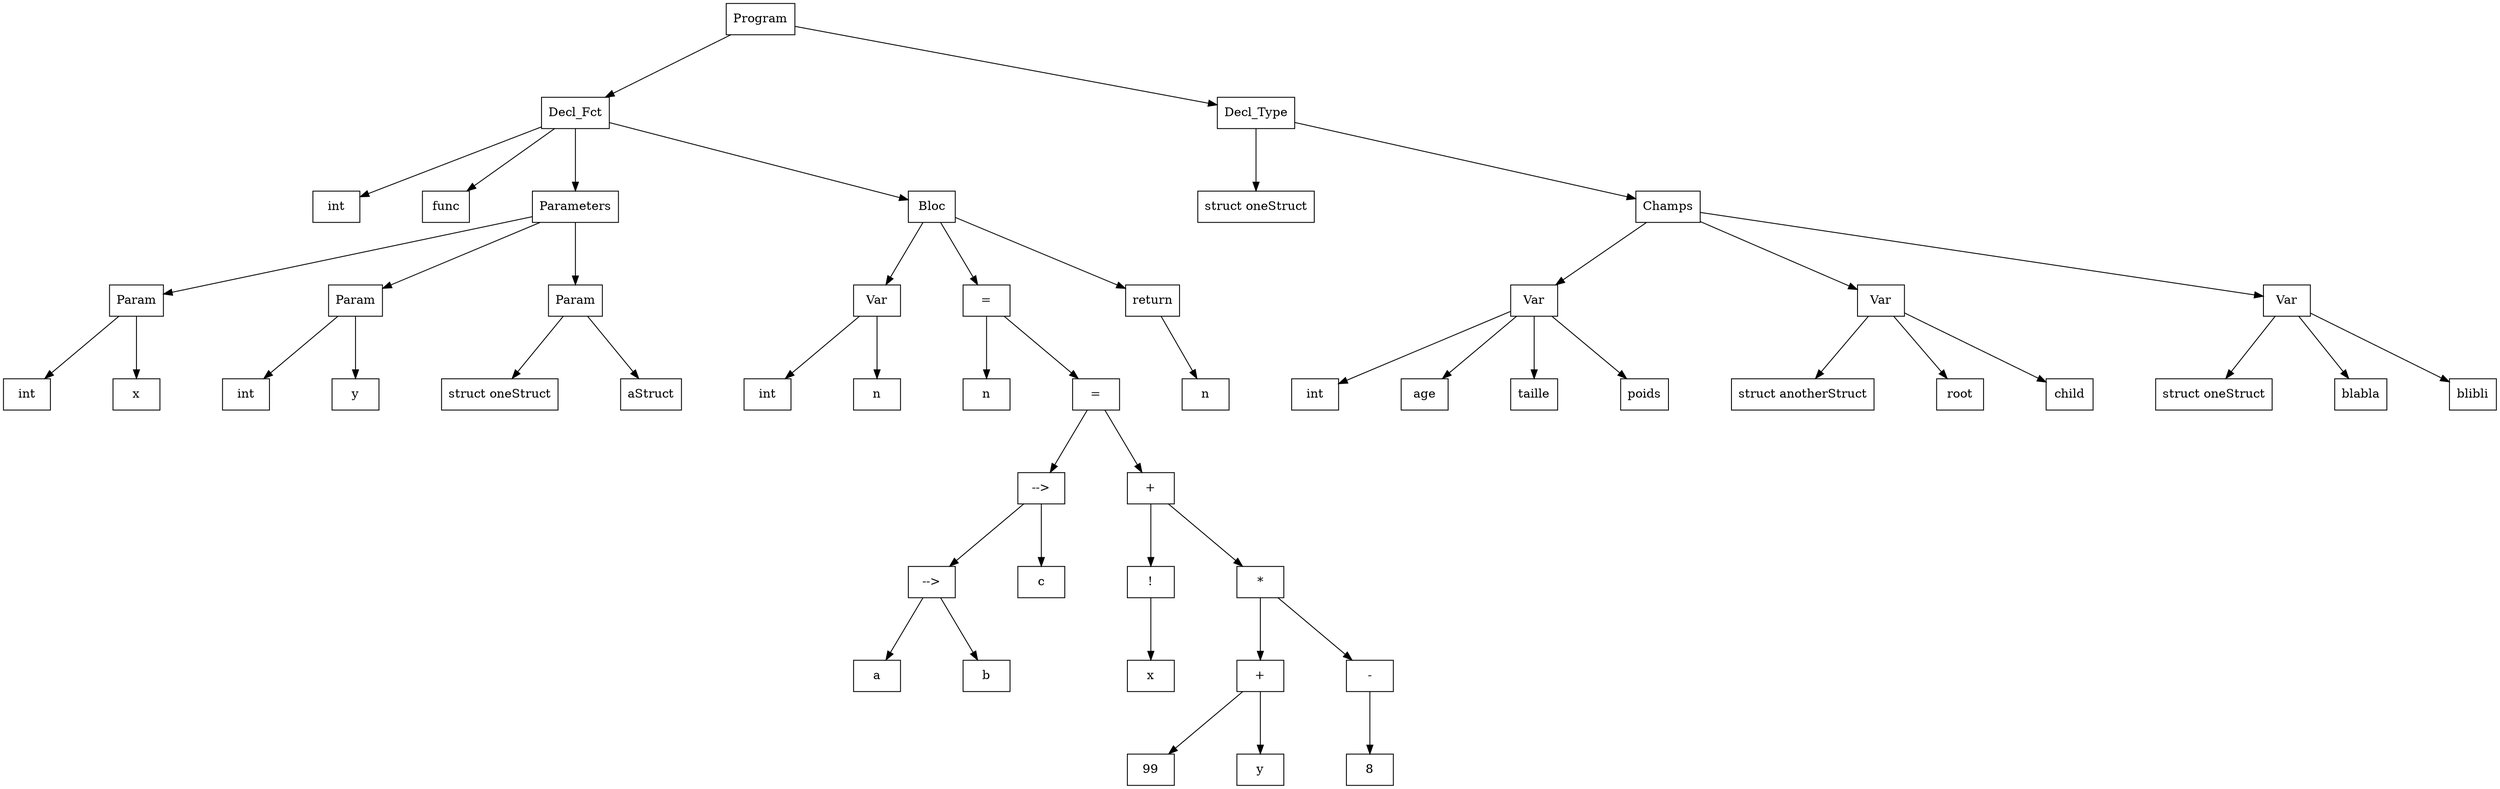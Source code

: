 digraph "ast"{

	nodesep=1;
	ranksep=1;

	N0 [label="Program", shape="box"];
	N1 [label="Decl_Fct", shape="box"];
	N2 [label="int", shape="box"];
	N3 [label="func", shape="box"];
	N4 [label="Parameters", shape="box"];
	N5 [label="Param", shape="box"];
	N6 [label="int", shape="box"];
	N7 [label="x", shape="box"];
	N8 [label="Param", shape="box"];
	N9 [label="int", shape="box"];
	N10 [label="y", shape="box"];
	N11 [label="Param", shape="box"];
	N12 [label="struct oneStruct", shape="box"];
	N13 [label="aStruct", shape="box"];
	N14 [label="Bloc", shape="box"];
	N15 [label="Var", shape="box"];
	N16 [label="int", shape="box"];
	N17 [label="n", shape="box"];
	N19 [label="n", shape="box"];
	N23 [label="a", shape="box"];
	N24 [label="b", shape="box"];
	N22 [label=" --> ", shape="box"];
	N25 [label="c", shape="box"];
	N21 [label=" --> ", shape="box"];
	N27 [label="!", shape="box"];
	N28 [label="x", shape="box"];
	N31 [label="99", shape="box"];
	N32 [label="y", shape="box"];
	N30 [label="+", shape="box"];
	N33 [label="-", shape="box"];
	N34 [label="8", shape="box"];
	N29 [label="*", shape="box"];
	N26 [label="+", shape="box"];
	N20 [label=" = ", shape="box"];
	N18 [label=" = ", shape="box"];
	N36 [label="n", shape="box"];
	N35 [label="return", shape="box"];
	N37 [label="Decl_Type", shape="box"];
	N38 [label="struct oneStruct", shape="box"];
	N39 [label="Champs", shape="box"];
	N40 [label="Var", shape="box"];
	N41 [label="int", shape="box"];
	N42 [label="age", shape="box"];
	N43 [label="taille", shape="box"];
	N44 [label="poids", shape="box"];
	N45 [label="Var", shape="box"];
	N46 [label="struct anotherStruct", shape="box"];
	N47 [label="root", shape="box"];
	N48 [label="child", shape="box"];
	N49 [label="Var", shape="box"];
	N50 [label="struct oneStruct", shape="box"];
	N51 [label="blabla", shape="box"];
	N52 [label="blibli", shape="box"];

	N5 -> N6; 
	N5 -> N7; 
	N4 -> N5; 
	N8 -> N9; 
	N8 -> N10; 
	N4 -> N8; 
	N11 -> N12; 
	N11 -> N13; 
	N4 -> N11; 
	N15 -> N16; 
	N15 -> N17; 
	N14 -> N15; 
	N22 -> N23; 
	N22 -> N24; 
	N21 -> N22; 
	N21 -> N25; 
	N27 -> N28; 
	N30 -> N31; 
	N30 -> N32; 
	N33 -> N34; 
	N29 -> N30; 
	N29 -> N33; 
	N26 -> N27; 
	N26 -> N29; 
	N20 -> N21; 
	N20 -> N26; 
	N18 -> N19; 
	N18 -> N20; 
	N14 -> N18; 
	N35 -> N36; 
	N14 -> N35; 
	N1 -> N2; 
	N1 -> N3; 
	N1 -> N4; 
	N1 -> N14; 
	N0 -> N1; 
	N37 -> N38; 
	N37 -> N39; 
	N40 -> N41; 
	N40 -> N42; 
	N40 -> N43; 
	N40 -> N44; 
	N39 -> N40; 
	N45 -> N46; 
	N45 -> N47; 
	N45 -> N48; 
	N39 -> N45; 
	N49 -> N50; 
	N49 -> N51; 
	N49 -> N52; 
	N39 -> N49; 
	N0 -> N37; 
}